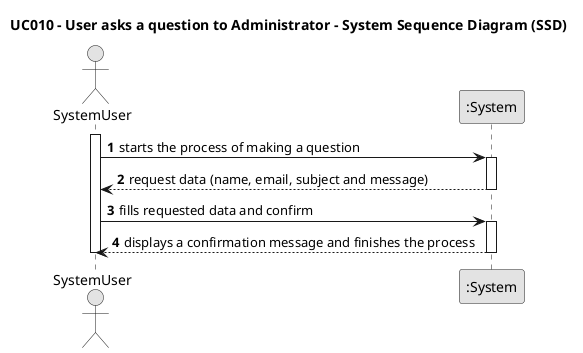 @startuml
skinparam monochrome true
skinparam packageStyle rectangle
skinparam shadowing false

title UC010 - User asks a question to Administrator - System Sequence Diagram (SSD)

autonumber

actor SystemUser
participant ":System" as System

activate SystemUser
    SystemUser -> System : starts the process of making a question
    activate System
        System --> SystemUser : request data (name, email, subject and message)
    deactivate System

    SystemUser -> System :fills requested data and confirm

    activate System
        System --> SystemUser :displays a confirmation message and finishes the process
    deactivate System

deactivate SystemUser

@enduml